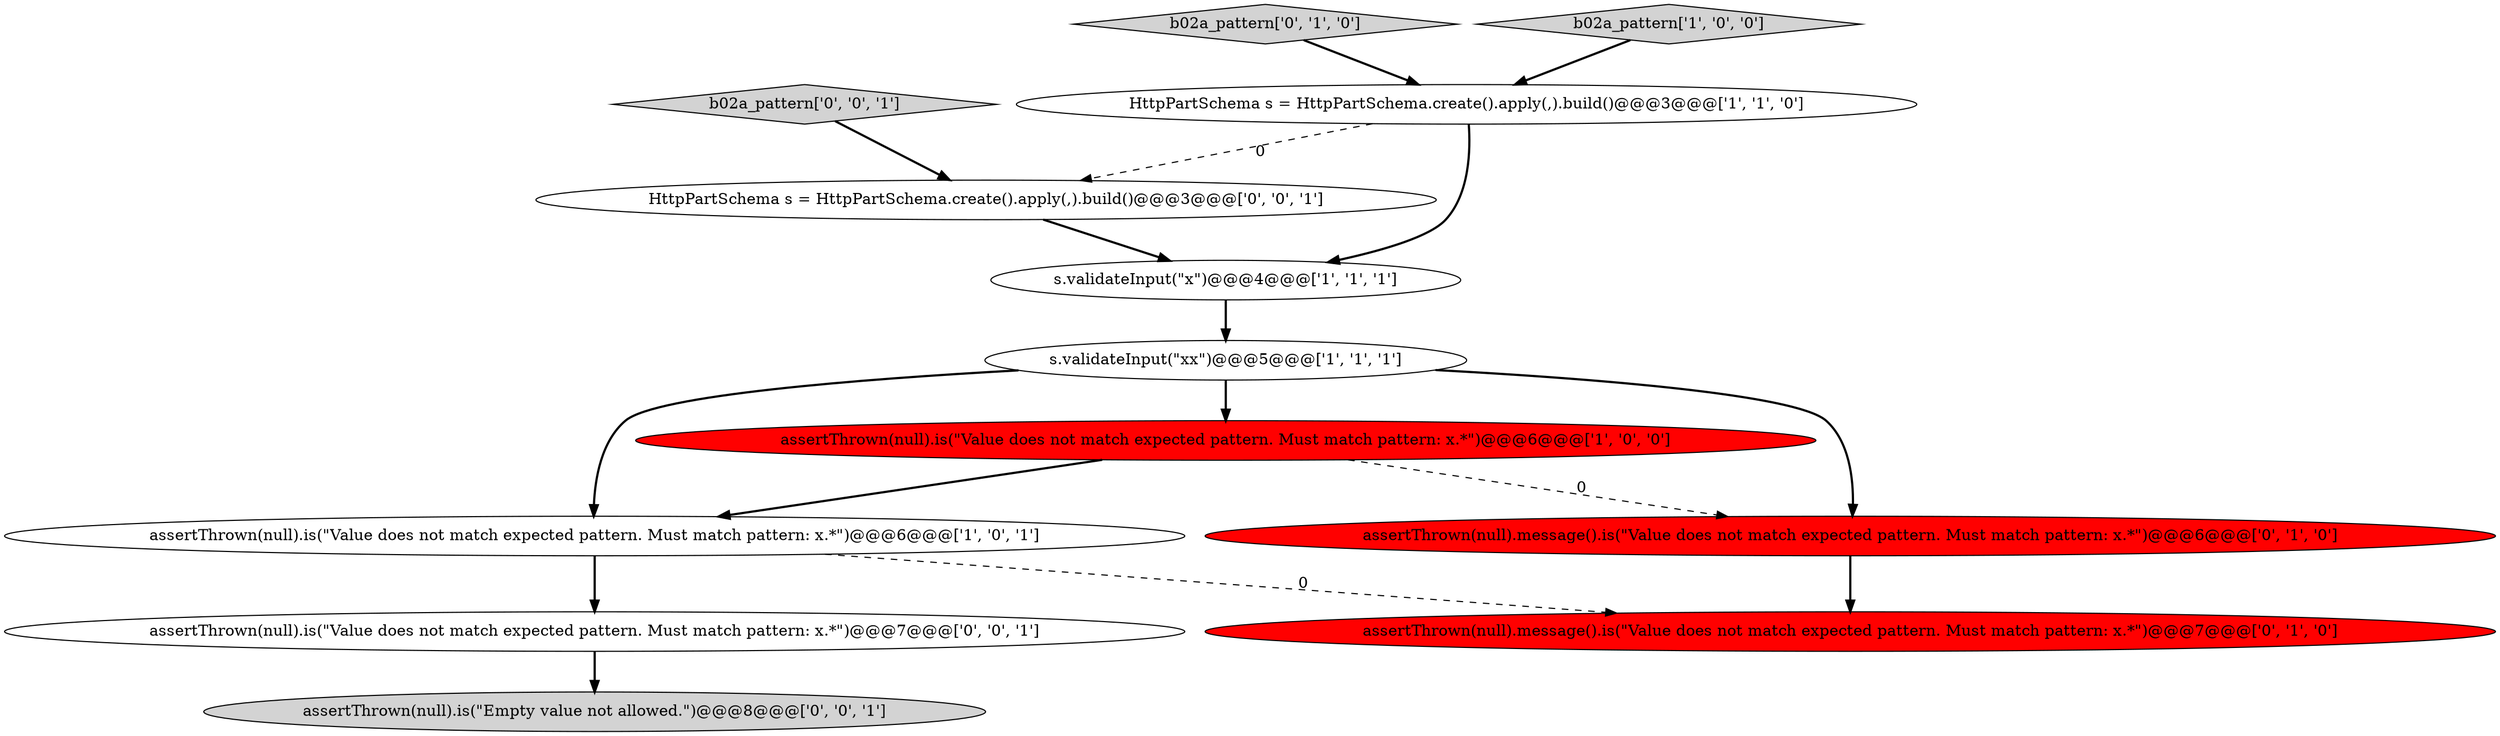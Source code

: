 digraph {
4 [style = filled, label = "HttpPartSchema s = HttpPartSchema.create().apply(,).build()@@@3@@@['1', '1', '0']", fillcolor = white, shape = ellipse image = "AAA0AAABBB1BBB"];
1 [style = filled, label = "assertThrown(null).is(\"Value does not match expected pattern. Must match pattern: x.*\")@@@6@@@['1', '0', '1']", fillcolor = white, shape = ellipse image = "AAA0AAABBB1BBB"];
11 [style = filled, label = "assertThrown(null).is(\"Value does not match expected pattern. Must match pattern: x.*\")@@@7@@@['0', '0', '1']", fillcolor = white, shape = ellipse image = "AAA0AAABBB3BBB"];
5 [style = filled, label = "assertThrown(null).is(\"Value does not match expected pattern. Must match pattern: x.*\")@@@6@@@['1', '0', '0']", fillcolor = red, shape = ellipse image = "AAA1AAABBB1BBB"];
9 [style = filled, label = "HttpPartSchema s = HttpPartSchema.create().apply(,).build()@@@3@@@['0', '0', '1']", fillcolor = white, shape = ellipse image = "AAA0AAABBB3BBB"];
10 [style = filled, label = "assertThrown(null).is(\"Empty value not allowed.\")@@@8@@@['0', '0', '1']", fillcolor = lightgray, shape = ellipse image = "AAA0AAABBB3BBB"];
8 [style = filled, label = "b02a_pattern['0', '1', '0']", fillcolor = lightgray, shape = diamond image = "AAA0AAABBB2BBB"];
7 [style = filled, label = "assertThrown(null).message().is(\"Value does not match expected pattern. Must match pattern: x.*\")@@@7@@@['0', '1', '0']", fillcolor = red, shape = ellipse image = "AAA1AAABBB2BBB"];
6 [style = filled, label = "assertThrown(null).message().is(\"Value does not match expected pattern. Must match pattern: x.*\")@@@6@@@['0', '1', '0']", fillcolor = red, shape = ellipse image = "AAA1AAABBB2BBB"];
3 [style = filled, label = "b02a_pattern['1', '0', '0']", fillcolor = lightgray, shape = diamond image = "AAA0AAABBB1BBB"];
2 [style = filled, label = "s.validateInput(\"x\")@@@4@@@['1', '1', '1']", fillcolor = white, shape = ellipse image = "AAA0AAABBB1BBB"];
0 [style = filled, label = "s.validateInput(\"xx\")@@@5@@@['1', '1', '1']", fillcolor = white, shape = ellipse image = "AAA0AAABBB1BBB"];
12 [style = filled, label = "b02a_pattern['0', '0', '1']", fillcolor = lightgray, shape = diamond image = "AAA0AAABBB3BBB"];
5->1 [style = bold, label=""];
4->9 [style = dashed, label="0"];
2->0 [style = bold, label=""];
4->2 [style = bold, label=""];
8->4 [style = bold, label=""];
5->6 [style = dashed, label="0"];
6->7 [style = bold, label=""];
1->7 [style = dashed, label="0"];
12->9 [style = bold, label=""];
0->6 [style = bold, label=""];
3->4 [style = bold, label=""];
9->2 [style = bold, label=""];
0->1 [style = bold, label=""];
11->10 [style = bold, label=""];
1->11 [style = bold, label=""];
0->5 [style = bold, label=""];
}
